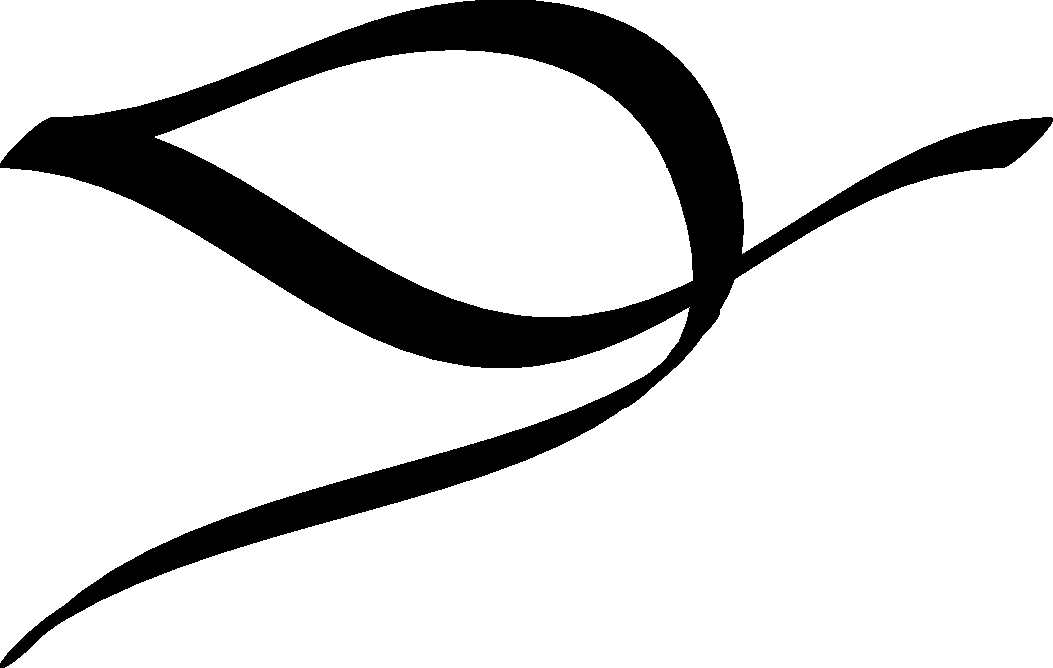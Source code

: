 unitsize(5);
pen slanty = makepen(scale(5)*slant(1.0)*xscale(0.333)*circle((0,0),2.5));
currentpen = slanty;
//path stormy = (0,0)..(100,0)..(110,10)..(95,0)..{curl 0}(80,-25){E}.. tension 3/4 and 1 ..{S+SW}(65,-65){N+NE}..(45,-10)..{curl 0}(30,-25){E}.. tension 3/4 and 1 ..{S+SW}(15,-65);
//path eye = (0,0){E}..(50,20)..{E}(100,0){W}..(50,-20)..{W}(0,0);
path eye = (100,0){W}..(50,-20)..{W}(0,0);
draw(eye);
path lash = (0,0){E}..(100/3,10)..(100*2/3,0)..{SW}(0,-50);
draw(lash);
